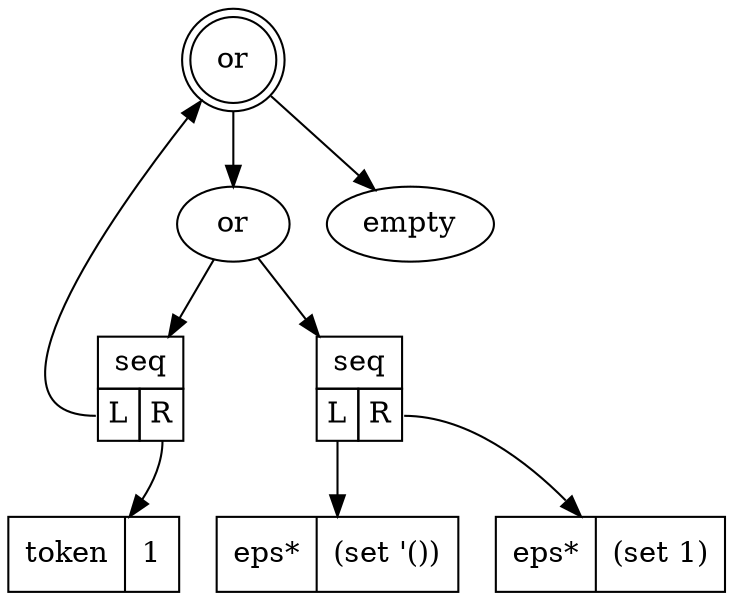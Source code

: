 digraph {

node [];
"44" [label = "or"
];

"45" [label = "or"
];

"47" [shape="none", margin=0, label = <
<table border="0" cellborder="1" cellspacing="0" cellpadding="4"><tr><td colspan="2">seq</td></tr><tr><td port="L">L</td><td port="R">R</td></tr></table>>
];

"49" [shape = "record", label = "eps* | (set '())"
];

"50" [shape = "record", label = "eps* | (set 1)"
];

"47":L -> "49" [
];

"47":R -> "50" [
];

"48" [shape="none", margin=0, label = <
<table border="0" cellborder="1" cellspacing="0" cellpadding="4"><tr><td colspan="2">seq</td></tr><tr><td port="L">L</td><td port="R">R</td></tr></table>>
];

"43" [shape = "record", label = "token | 1"
];

"48":L -> "44" [
];

"48":R -> "43" [
];

"45" -> "47" [
];

"45" -> "48" [
];

"46" [label = "empty"
];

"44" -> "45" [
];

"44" -> "46" [
];

"44" [shape = "doublecircle"
];

}